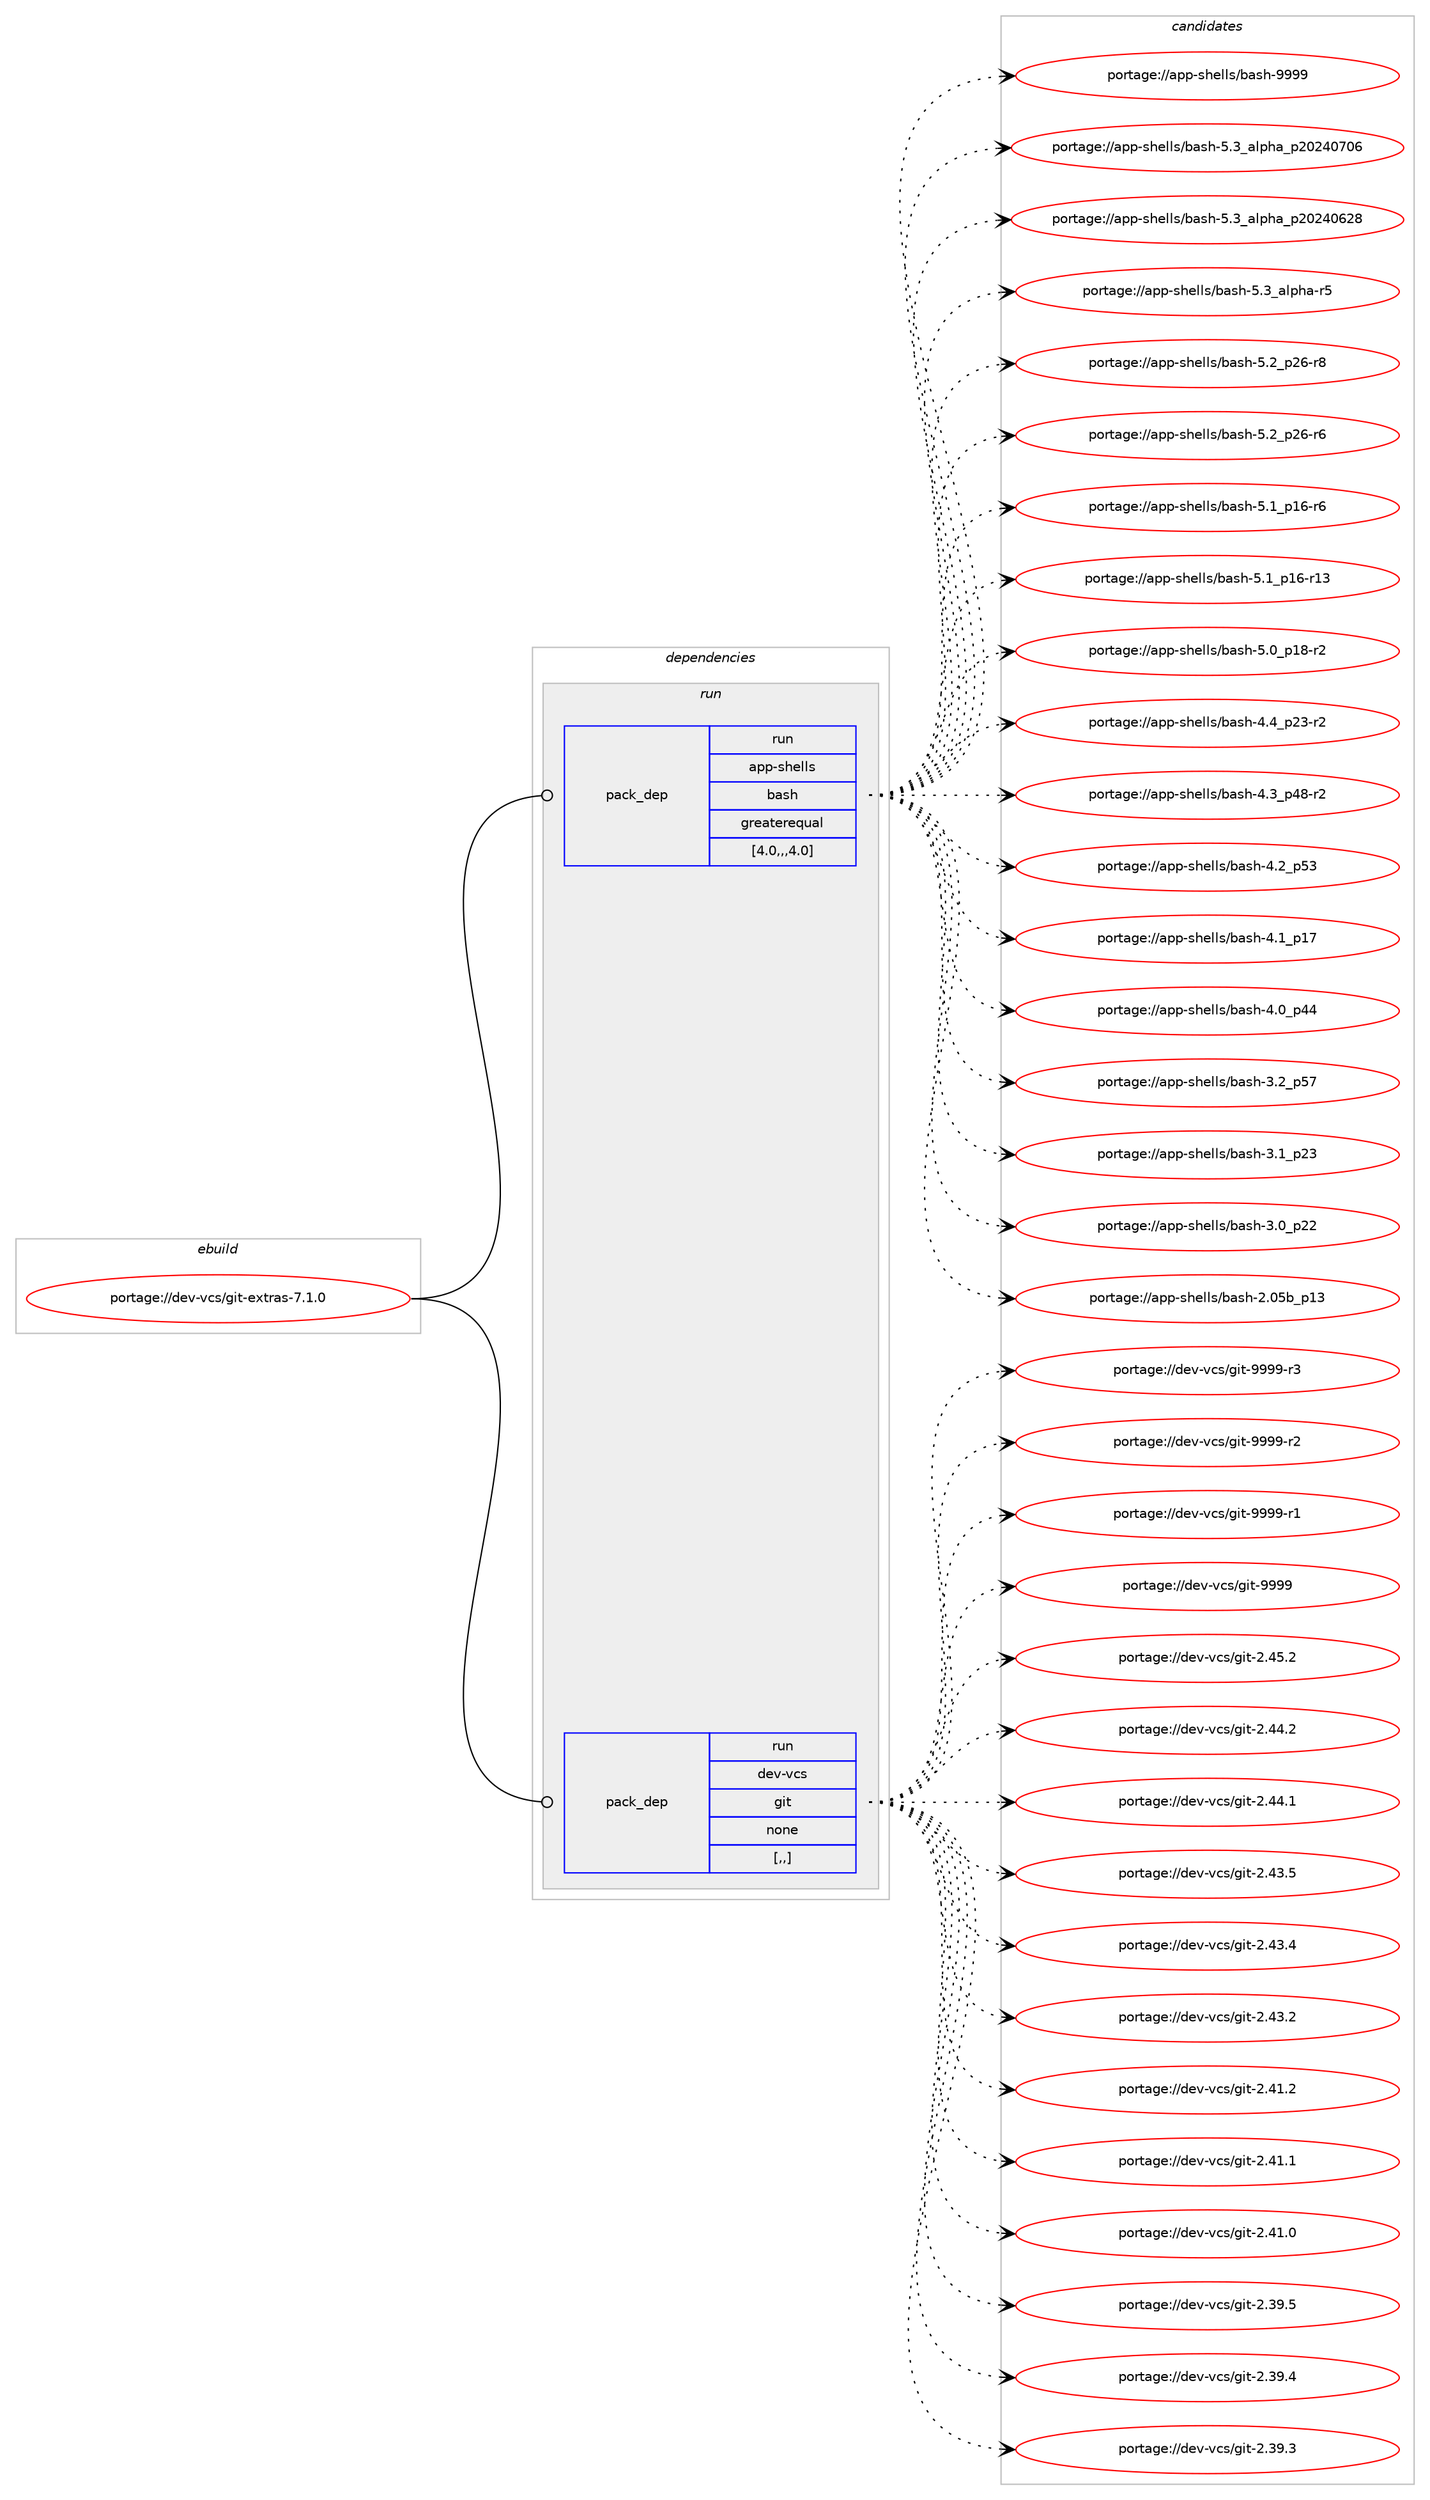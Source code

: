 digraph prolog {

# *************
# Graph options
# *************

newrank=true;
concentrate=true;
compound=true;
graph [rankdir=LR,fontname=Helvetica,fontsize=10,ranksep=1.5];#, ranksep=2.5, nodesep=0.2];
edge  [arrowhead=vee];
node  [fontname=Helvetica,fontsize=10];

# **********
# The ebuild
# **********

subgraph cluster_leftcol {
color=gray;
rank=same;
label=<<i>ebuild</i>>;
id [label="portage://dev-vcs/git-extras-7.1.0", color=red, width=4, href="../dev-vcs/git-extras-7.1.0.svg"];
}

# ****************
# The dependencies
# ****************

subgraph cluster_midcol {
color=gray;
label=<<i>dependencies</i>>;
subgraph cluster_compile {
fillcolor="#eeeeee";
style=filled;
label=<<i>compile</i>>;
}
subgraph cluster_compileandrun {
fillcolor="#eeeeee";
style=filled;
label=<<i>compile and run</i>>;
}
subgraph cluster_run {
fillcolor="#eeeeee";
style=filled;
label=<<i>run</i>>;
subgraph pack157791 {
dependency221410 [label=<<TABLE BORDER="0" CELLBORDER="1" CELLSPACING="0" CELLPADDING="4" WIDTH="220"><TR><TD ROWSPAN="6" CELLPADDING="30">pack_dep</TD></TR><TR><TD WIDTH="110">run</TD></TR><TR><TD>app-shells</TD></TR><TR><TD>bash</TD></TR><TR><TD>greaterequal</TD></TR><TR><TD>[4.0,,,4.0]</TD></TR></TABLE>>, shape=none, color=blue];
}
id:e -> dependency221410:w [weight=20,style="solid",arrowhead="odot"];
subgraph pack157792 {
dependency221411 [label=<<TABLE BORDER="0" CELLBORDER="1" CELLSPACING="0" CELLPADDING="4" WIDTH="220"><TR><TD ROWSPAN="6" CELLPADDING="30">pack_dep</TD></TR><TR><TD WIDTH="110">run</TD></TR><TR><TD>dev-vcs</TD></TR><TR><TD>git</TD></TR><TR><TD>none</TD></TR><TR><TD>[,,]</TD></TR></TABLE>>, shape=none, color=blue];
}
id:e -> dependency221411:w [weight=20,style="solid",arrowhead="odot"];
}
}

# **************
# The candidates
# **************

subgraph cluster_choices {
rank=same;
color=gray;
label=<<i>candidates</i>>;

subgraph choice157791 {
color=black;
nodesep=1;
choice97112112451151041011081081154798971151044557575757 [label="portage://app-shells/bash-9999", color=red, width=4,href="../app-shells/bash-9999.svg"];
choice971121124511510410110810811547989711510445534651959710811210497951125048505248554854 [label="portage://app-shells/bash-5.3_alpha_p20240706", color=red, width=4,href="../app-shells/bash-5.3_alpha_p20240706.svg"];
choice971121124511510410110810811547989711510445534651959710811210497951125048505248545056 [label="portage://app-shells/bash-5.3_alpha_p20240628", color=red, width=4,href="../app-shells/bash-5.3_alpha_p20240628.svg"];
choice9711211245115104101108108115479897115104455346519597108112104974511453 [label="portage://app-shells/bash-5.3_alpha-r5", color=red, width=4,href="../app-shells/bash-5.3_alpha-r5.svg"];
choice9711211245115104101108108115479897115104455346509511250544511456 [label="portage://app-shells/bash-5.2_p26-r8", color=red, width=4,href="../app-shells/bash-5.2_p26-r8.svg"];
choice9711211245115104101108108115479897115104455346509511250544511454 [label="portage://app-shells/bash-5.2_p26-r6", color=red, width=4,href="../app-shells/bash-5.2_p26-r6.svg"];
choice9711211245115104101108108115479897115104455346499511249544511454 [label="portage://app-shells/bash-5.1_p16-r6", color=red, width=4,href="../app-shells/bash-5.1_p16-r6.svg"];
choice971121124511510410110810811547989711510445534649951124954451144951 [label="portage://app-shells/bash-5.1_p16-r13", color=red, width=4,href="../app-shells/bash-5.1_p16-r13.svg"];
choice9711211245115104101108108115479897115104455346489511249564511450 [label="portage://app-shells/bash-5.0_p18-r2", color=red, width=4,href="../app-shells/bash-5.0_p18-r2.svg"];
choice9711211245115104101108108115479897115104455246529511250514511450 [label="portage://app-shells/bash-4.4_p23-r2", color=red, width=4,href="../app-shells/bash-4.4_p23-r2.svg"];
choice9711211245115104101108108115479897115104455246519511252564511450 [label="portage://app-shells/bash-4.3_p48-r2", color=red, width=4,href="../app-shells/bash-4.3_p48-r2.svg"];
choice971121124511510410110810811547989711510445524650951125351 [label="portage://app-shells/bash-4.2_p53", color=red, width=4,href="../app-shells/bash-4.2_p53.svg"];
choice971121124511510410110810811547989711510445524649951124955 [label="portage://app-shells/bash-4.1_p17", color=red, width=4,href="../app-shells/bash-4.1_p17.svg"];
choice971121124511510410110810811547989711510445524648951125252 [label="portage://app-shells/bash-4.0_p44", color=red, width=4,href="../app-shells/bash-4.0_p44.svg"];
choice971121124511510410110810811547989711510445514650951125355 [label="portage://app-shells/bash-3.2_p57", color=red, width=4,href="../app-shells/bash-3.2_p57.svg"];
choice971121124511510410110810811547989711510445514649951125051 [label="portage://app-shells/bash-3.1_p23", color=red, width=4,href="../app-shells/bash-3.1_p23.svg"];
choice971121124511510410110810811547989711510445514648951125050 [label="portage://app-shells/bash-3.0_p22", color=red, width=4,href="../app-shells/bash-3.0_p22.svg"];
choice9711211245115104101108108115479897115104455046485398951124951 [label="portage://app-shells/bash-2.05b_p13", color=red, width=4,href="../app-shells/bash-2.05b_p13.svg"];
dependency221410:e -> choice97112112451151041011081081154798971151044557575757:w [style=dotted,weight="100"];
dependency221410:e -> choice971121124511510410110810811547989711510445534651959710811210497951125048505248554854:w [style=dotted,weight="100"];
dependency221410:e -> choice971121124511510410110810811547989711510445534651959710811210497951125048505248545056:w [style=dotted,weight="100"];
dependency221410:e -> choice9711211245115104101108108115479897115104455346519597108112104974511453:w [style=dotted,weight="100"];
dependency221410:e -> choice9711211245115104101108108115479897115104455346509511250544511456:w [style=dotted,weight="100"];
dependency221410:e -> choice9711211245115104101108108115479897115104455346509511250544511454:w [style=dotted,weight="100"];
dependency221410:e -> choice9711211245115104101108108115479897115104455346499511249544511454:w [style=dotted,weight="100"];
dependency221410:e -> choice971121124511510410110810811547989711510445534649951124954451144951:w [style=dotted,weight="100"];
dependency221410:e -> choice9711211245115104101108108115479897115104455346489511249564511450:w [style=dotted,weight="100"];
dependency221410:e -> choice9711211245115104101108108115479897115104455246529511250514511450:w [style=dotted,weight="100"];
dependency221410:e -> choice9711211245115104101108108115479897115104455246519511252564511450:w [style=dotted,weight="100"];
dependency221410:e -> choice971121124511510410110810811547989711510445524650951125351:w [style=dotted,weight="100"];
dependency221410:e -> choice971121124511510410110810811547989711510445524649951124955:w [style=dotted,weight="100"];
dependency221410:e -> choice971121124511510410110810811547989711510445524648951125252:w [style=dotted,weight="100"];
dependency221410:e -> choice971121124511510410110810811547989711510445514650951125355:w [style=dotted,weight="100"];
dependency221410:e -> choice971121124511510410110810811547989711510445514649951125051:w [style=dotted,weight="100"];
dependency221410:e -> choice971121124511510410110810811547989711510445514648951125050:w [style=dotted,weight="100"];
dependency221410:e -> choice9711211245115104101108108115479897115104455046485398951124951:w [style=dotted,weight="100"];
}
subgraph choice157792 {
color=black;
nodesep=1;
choice10010111845118991154710310511645575757574511451 [label="portage://dev-vcs/git-9999-r3", color=red, width=4,href="../dev-vcs/git-9999-r3.svg"];
choice10010111845118991154710310511645575757574511450 [label="portage://dev-vcs/git-9999-r2", color=red, width=4,href="../dev-vcs/git-9999-r2.svg"];
choice10010111845118991154710310511645575757574511449 [label="portage://dev-vcs/git-9999-r1", color=red, width=4,href="../dev-vcs/git-9999-r1.svg"];
choice1001011184511899115471031051164557575757 [label="portage://dev-vcs/git-9999", color=red, width=4,href="../dev-vcs/git-9999.svg"];
choice10010111845118991154710310511645504652534650 [label="portage://dev-vcs/git-2.45.2", color=red, width=4,href="../dev-vcs/git-2.45.2.svg"];
choice10010111845118991154710310511645504652524650 [label="portage://dev-vcs/git-2.44.2", color=red, width=4,href="../dev-vcs/git-2.44.2.svg"];
choice10010111845118991154710310511645504652524649 [label="portage://dev-vcs/git-2.44.1", color=red, width=4,href="../dev-vcs/git-2.44.1.svg"];
choice10010111845118991154710310511645504652514653 [label="portage://dev-vcs/git-2.43.5", color=red, width=4,href="../dev-vcs/git-2.43.5.svg"];
choice10010111845118991154710310511645504652514652 [label="portage://dev-vcs/git-2.43.4", color=red, width=4,href="../dev-vcs/git-2.43.4.svg"];
choice10010111845118991154710310511645504652514650 [label="portage://dev-vcs/git-2.43.2", color=red, width=4,href="../dev-vcs/git-2.43.2.svg"];
choice10010111845118991154710310511645504652494650 [label="portage://dev-vcs/git-2.41.2", color=red, width=4,href="../dev-vcs/git-2.41.2.svg"];
choice10010111845118991154710310511645504652494649 [label="portage://dev-vcs/git-2.41.1", color=red, width=4,href="../dev-vcs/git-2.41.1.svg"];
choice10010111845118991154710310511645504652494648 [label="portage://dev-vcs/git-2.41.0", color=red, width=4,href="../dev-vcs/git-2.41.0.svg"];
choice10010111845118991154710310511645504651574653 [label="portage://dev-vcs/git-2.39.5", color=red, width=4,href="../dev-vcs/git-2.39.5.svg"];
choice10010111845118991154710310511645504651574652 [label="portage://dev-vcs/git-2.39.4", color=red, width=4,href="../dev-vcs/git-2.39.4.svg"];
choice10010111845118991154710310511645504651574651 [label="portage://dev-vcs/git-2.39.3", color=red, width=4,href="../dev-vcs/git-2.39.3.svg"];
dependency221411:e -> choice10010111845118991154710310511645575757574511451:w [style=dotted,weight="100"];
dependency221411:e -> choice10010111845118991154710310511645575757574511450:w [style=dotted,weight="100"];
dependency221411:e -> choice10010111845118991154710310511645575757574511449:w [style=dotted,weight="100"];
dependency221411:e -> choice1001011184511899115471031051164557575757:w [style=dotted,weight="100"];
dependency221411:e -> choice10010111845118991154710310511645504652534650:w [style=dotted,weight="100"];
dependency221411:e -> choice10010111845118991154710310511645504652524650:w [style=dotted,weight="100"];
dependency221411:e -> choice10010111845118991154710310511645504652524649:w [style=dotted,weight="100"];
dependency221411:e -> choice10010111845118991154710310511645504652514653:w [style=dotted,weight="100"];
dependency221411:e -> choice10010111845118991154710310511645504652514652:w [style=dotted,weight="100"];
dependency221411:e -> choice10010111845118991154710310511645504652514650:w [style=dotted,weight="100"];
dependency221411:e -> choice10010111845118991154710310511645504652494650:w [style=dotted,weight="100"];
dependency221411:e -> choice10010111845118991154710310511645504652494649:w [style=dotted,weight="100"];
dependency221411:e -> choice10010111845118991154710310511645504652494648:w [style=dotted,weight="100"];
dependency221411:e -> choice10010111845118991154710310511645504651574653:w [style=dotted,weight="100"];
dependency221411:e -> choice10010111845118991154710310511645504651574652:w [style=dotted,weight="100"];
dependency221411:e -> choice10010111845118991154710310511645504651574651:w [style=dotted,weight="100"];
}
}

}
